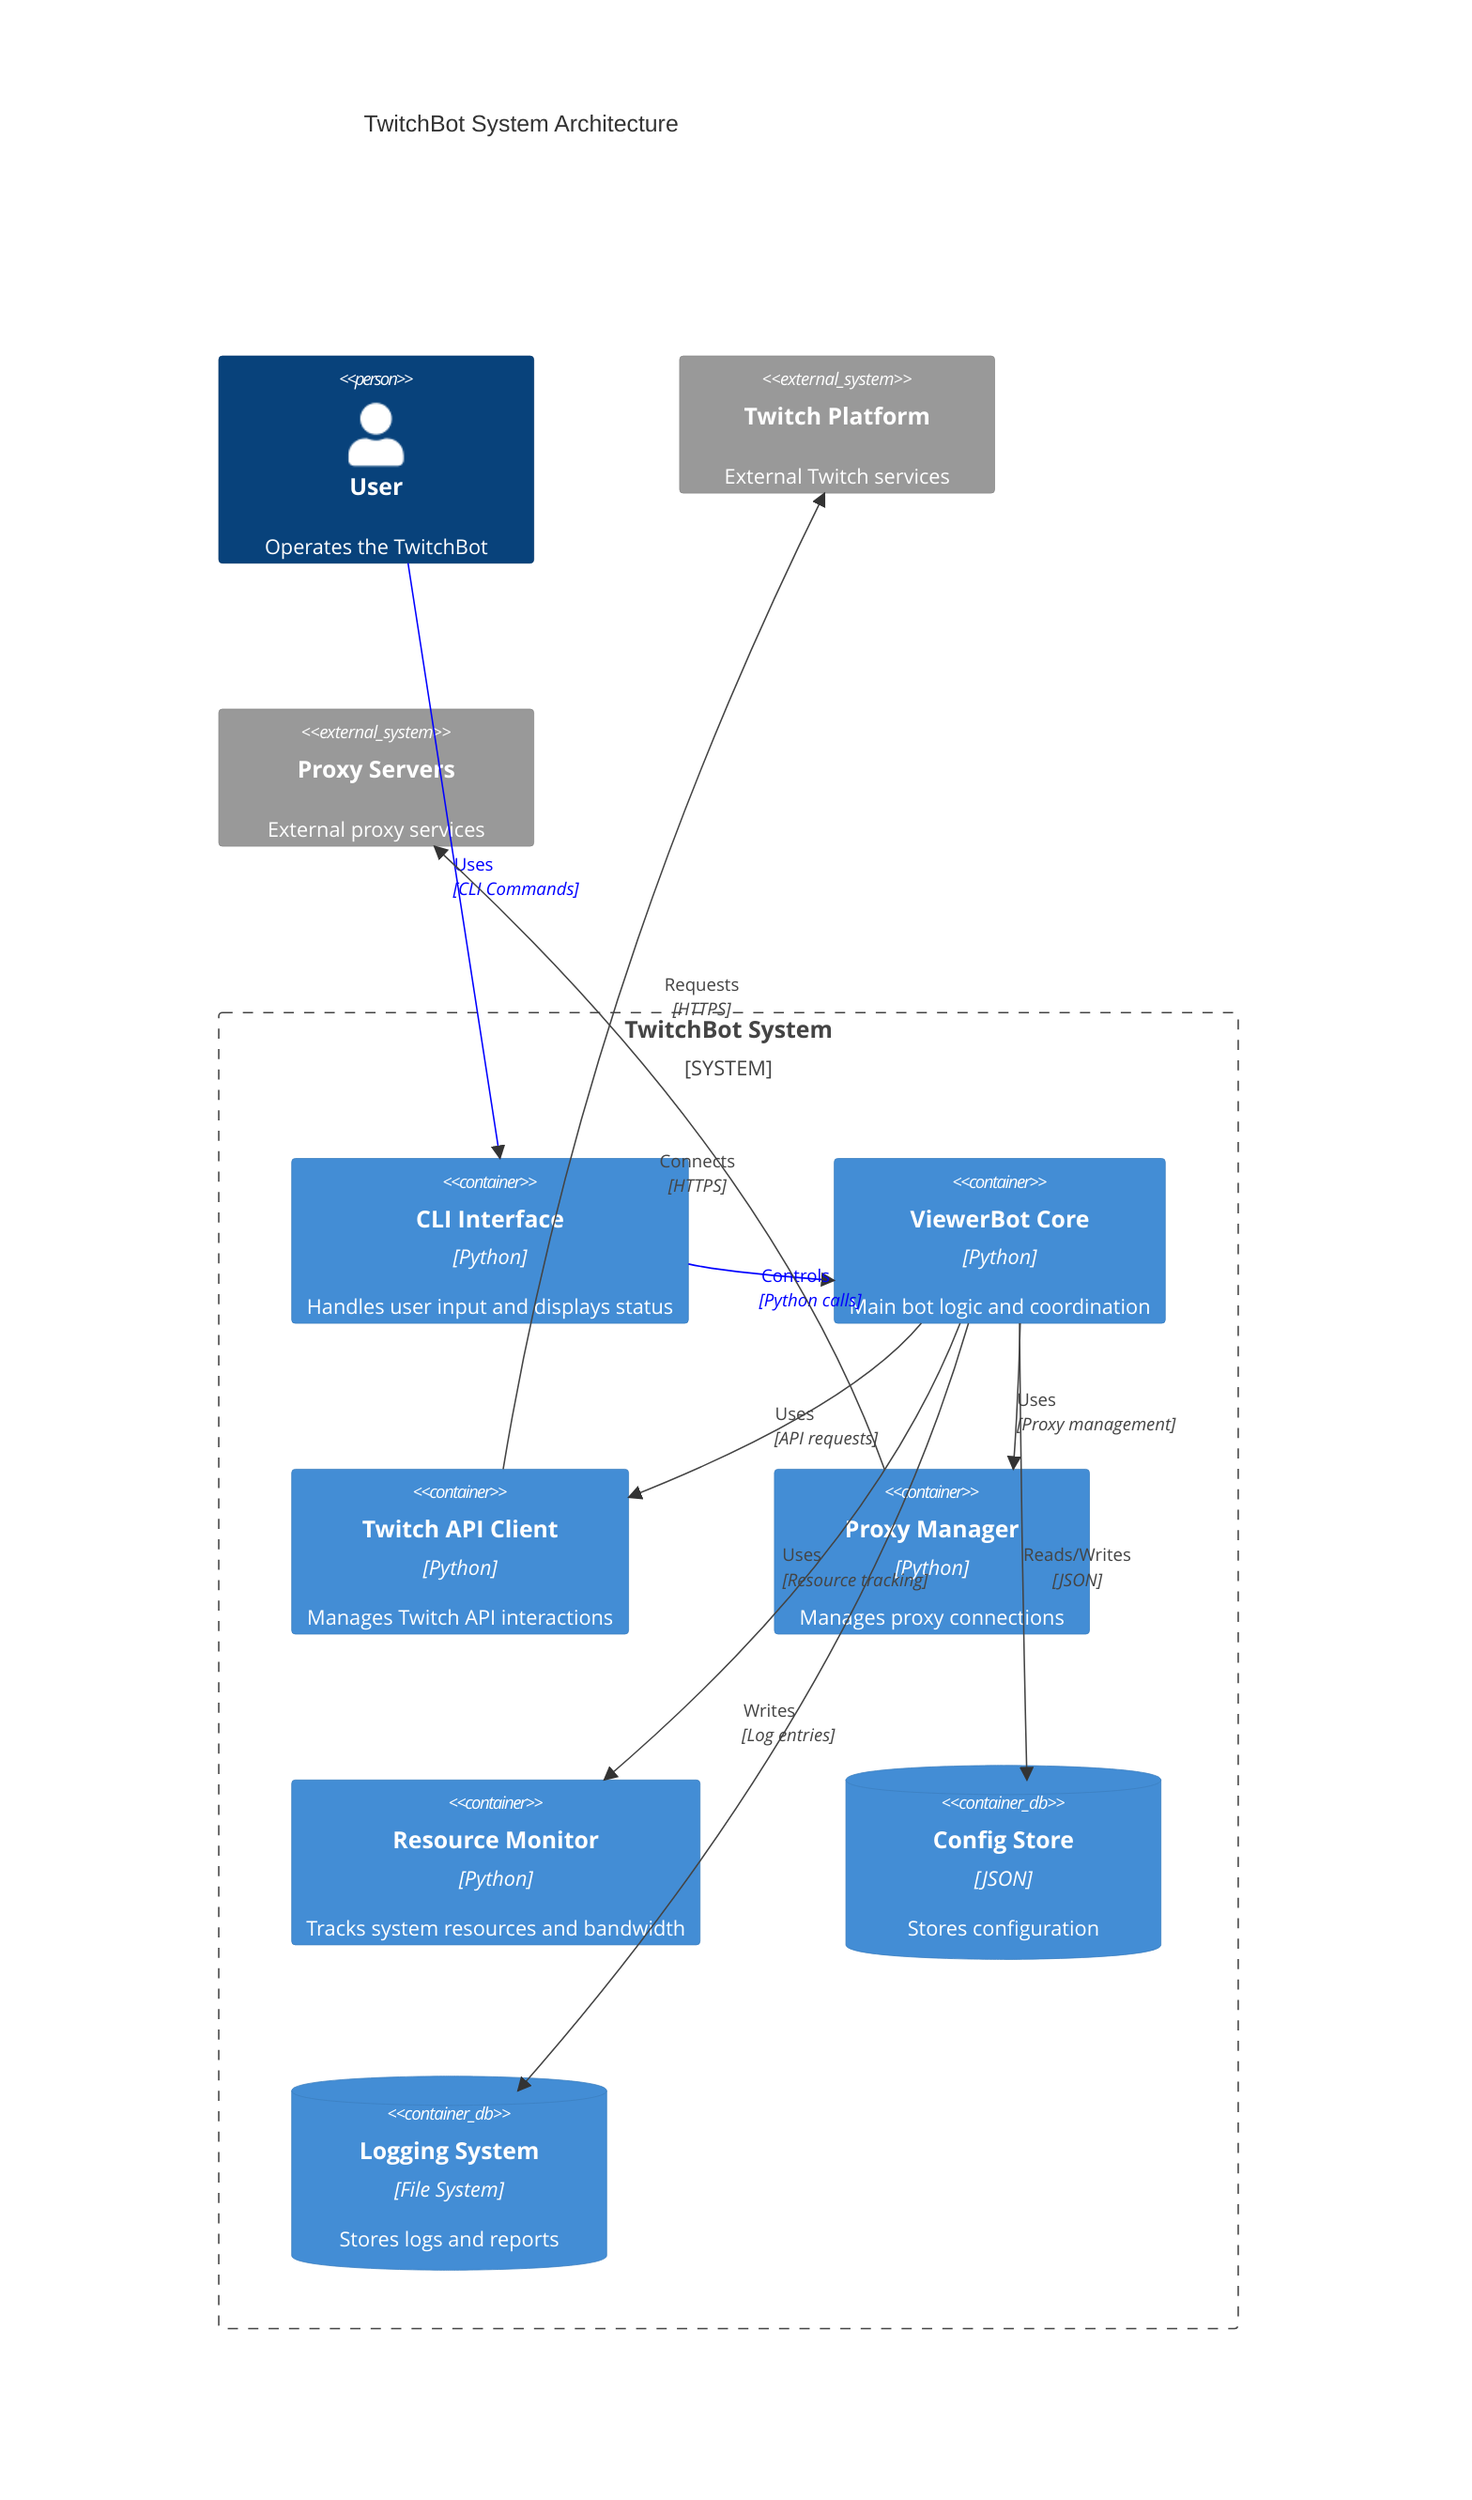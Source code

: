 C4Context
    title TwitchBot System Architecture

    Person(user, "User", "Operates the TwitchBot")
    
    System_Boundary(bot, "TwitchBot System") {
        Container(cli, "CLI Interface", "Python", "Handles user input and displays status")
        
        Container(core, "ViewerBot Core", "Python", "Main bot logic and coordination")
        
        Container(twitch_api, "Twitch API Client", "Python", "Manages Twitch API interactions")
        
        Container(proxy_manager, "Proxy Manager", "Python", "Manages proxy connections")
        
        Container(resource_monitor, "Resource Monitor", "Python", "Tracks system resources and bandwidth")
        
        ContainerDb(config_store, "Config Store", "JSON", "Stores configuration")
        
        ContainerDb(logs, "Logging System", "File System", "Stores logs and reports")
    }
    
    System_Ext(twitch, "Twitch Platform", "External Twitch services")
    
    System_Ext(proxies, "Proxy Servers", "External proxy services")

    Rel(user, cli, "Uses", "CLI Commands")
    Rel(cli, core, "Controls", "Python calls")
    
    Rel(core, twitch_api, "Uses", "API requests")
    Rel(core, proxy_manager, "Uses", "Proxy management")
    Rel(core, resource_monitor, "Uses", "Resource tracking")
    
    Rel(twitch_api, twitch, "Requests", "HTTPS")
    Rel(proxy_manager, proxies, "Connects", "HTTPS")
    
    Rel(core, config_store, "Reads/Writes", "JSON")
    Rel(core, logs, "Writes", "Log entries")
    
    UpdateRelStyle(user, cli, $textColor="blue", $lineColor="blue")
    UpdateRelStyle(cli, core, $textColor="blue", $lineColor="blue")